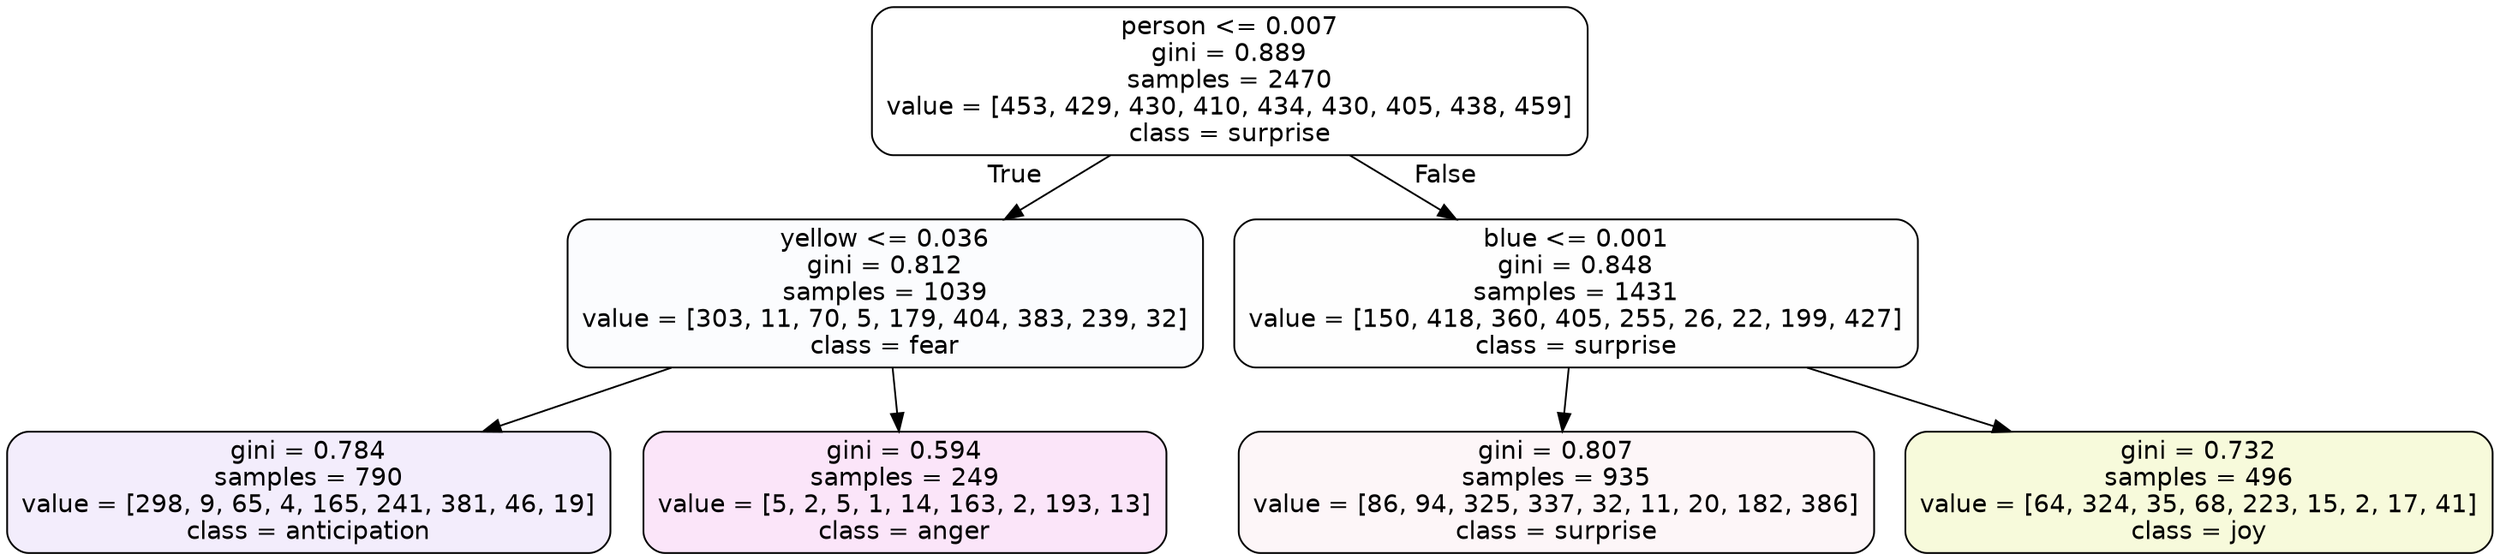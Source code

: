 digraph Tree {
node [shape=box, style="filled, rounded", color="black", fontname=helvetica] ;
edge [fontname=helvetica] ;
0 [label="person <= 0.007\ngini = 0.889\nsamples = 2470\nvalue = [453, 429, 430, 410, 434, 430, 405, 438, 459]\nclass = surprise", fillcolor="#e5396400"] ;
1 [label="yellow <= 0.036\ngini = 0.812\nsamples = 1039\nvalue = [303, 11, 70, 5, 179, 404, 383, 239, 32]\nclass = fear", fillcolor="#3964e504"] ;
0 -> 1 [labeldistance=2.5, labelangle=45, headlabel="True"] ;
2 [label="gini = 0.784\nsamples = 790\nvalue = [298, 9, 65, 4, 165, 241, 381, 46, 19]\nclass = anticipation", fillcolor="#8139e517"] ;
1 -> 2 ;
3 [label="gini = 0.594\nsamples = 249\nvalue = [5, 2, 5, 1, 14, 163, 2, 193, 13]\nclass = anger", fillcolor="#e539d721"] ;
1 -> 3 ;
4 [label="blue <= 0.001\ngini = 0.848\nsamples = 1431\nvalue = [150, 418, 360, 405, 255, 26, 22, 199, 427]\nclass = surprise", fillcolor="#e5396401"] ;
0 -> 4 [labeldistance=2.5, labelangle=-45, headlabel="False"] ;
5 [label="gini = 0.807\nsamples = 935\nvalue = [86, 94, 325, 337, 32, 11, 20, 182, 386]\nclass = surprise", fillcolor="#e539640b"] ;
4 -> 5 ;
6 [label="gini = 0.732\nsamples = 496\nvalue = [64, 324, 35, 68, 223, 15, 2, 17, 41]\nclass = joy", fillcolor="#d7e5392e"] ;
4 -> 6 ;
}
